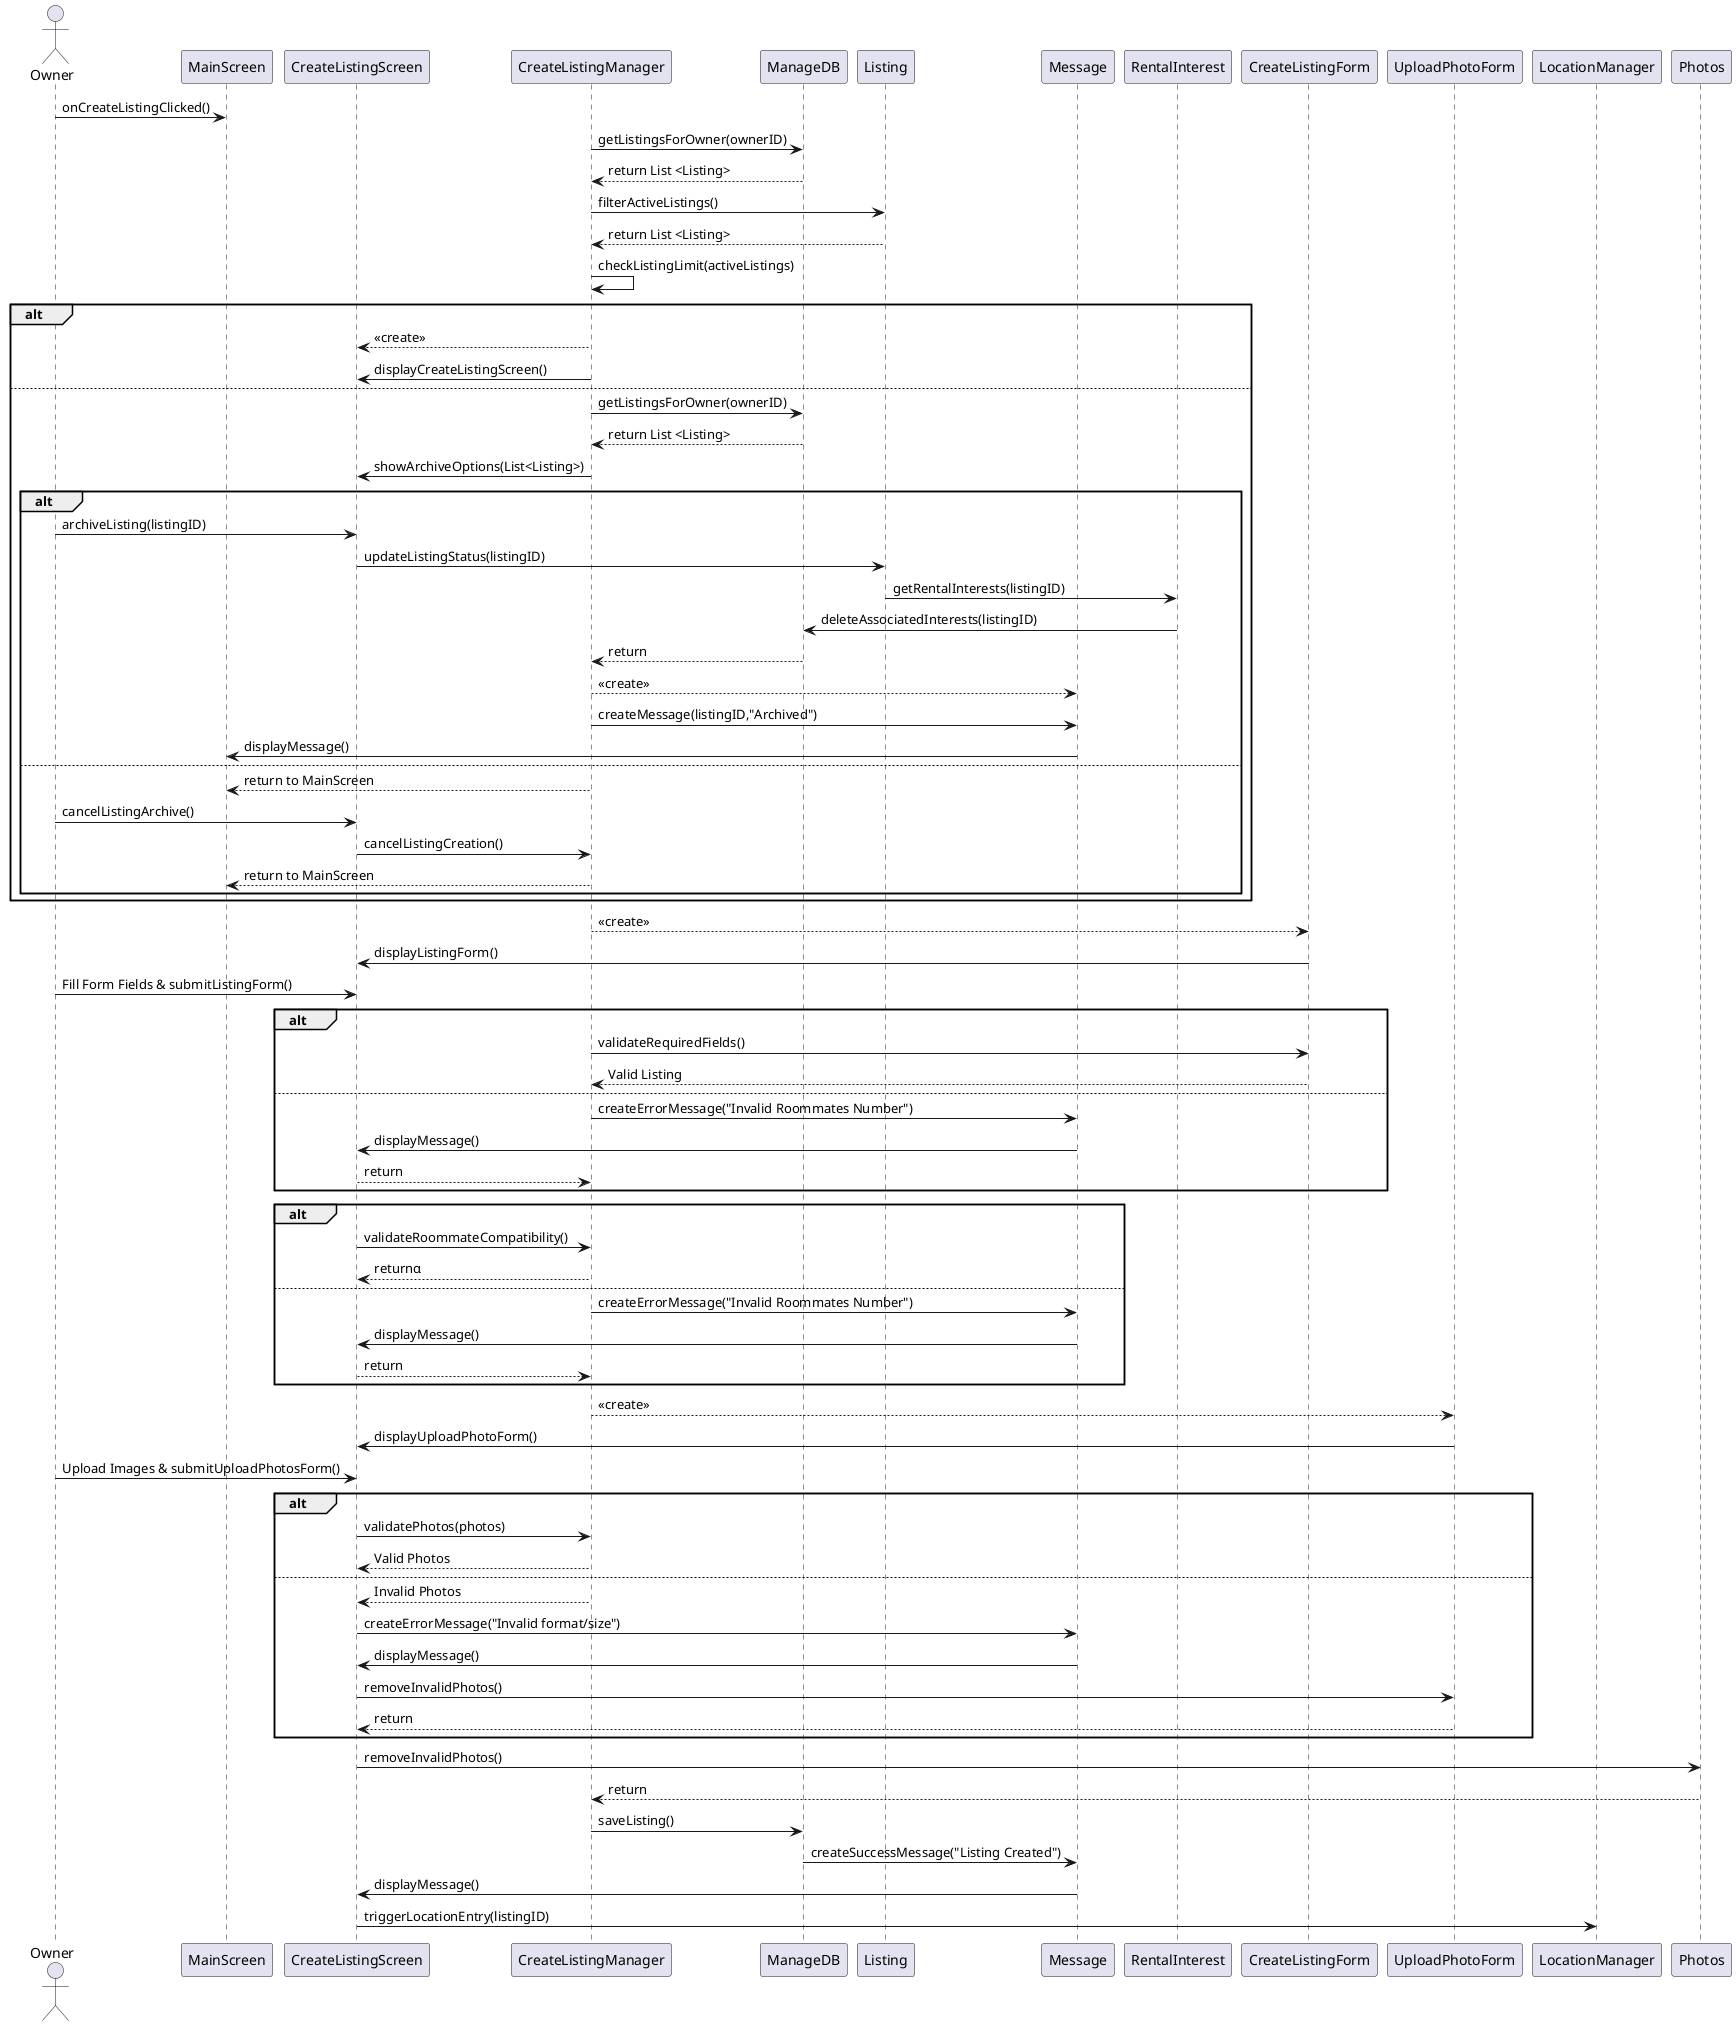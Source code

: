 @startuml
actor "Owner" as Owner
participant "MainScreen" as MainScreen
participant "CreateListingScreen" as CreateListingScreen
participant "CreateListingManager" as CreateListingManager
participant "ManageDB" as ManageDB
participant "Listing" as Listing
participant "Message" as Message
participant "RentalInterest" as RentalInterest
participant "CreateListingForm" as CreateListingForm
participant "UploadPhotoForm" as UploadPhotoForm
participant "LocationManager" as LocationManager
participant "Photos" as Photos


Owner -> MainScreen : onCreateListingClicked()
CreateListingManager -> ManageDB : getListingsForOwner(ownerID)
ManageDB --> CreateListingManager : return List <Listing>
CreateListingManager -> Listing : filterActiveListings()
"Listing" --> CreateListingManager : return List <Listing>
CreateListingManager -> CreateListingManager : checkListingLimit(activeListings)

alt
CreateListingManager --> CreateListingScreen : <<create>>
CreateListingManager -> CreateListingScreen : displayCreateListingScreen()
else
CreateListingManager -> ManageDB : getListingsForOwner(ownerID)
ManageDB --> CreateListingManager : return List <Listing>
CreateListingManager -> CreateListingScreen : showArchiveOptions(List<Listing>)
    alt
    Owner -> CreateListingScreen : archiveListing(listingID)
    CreateListingScreen -> Listing : updateListingStatus(listingID)
    Listing -> RentalInterest : getRentalInterests(listingID)
    RentalInterest -> ManageDB : deleteAssociatedInterests(listingID)
    ManageDB --> CreateListingManager : return
    CreateListingManager --> Message : <<create>>
    CreateListingManager -> Message : createMessage(listingID,"Archived")
    Message -> MainScreen : displayMessage()
    else
    CreateListingManager --> MainScreen : return to MainScreen
    Owner -> CreateListingScreen : cancelListingArchive()
    CreateListingScreen -> CreateListingManager : cancelListingCreation()
    CreateListingManager --> MainScreen : return to MainScreen
    end
end


CreateListingManager --> CreateListingForm : <<create>>
CreateListingForm -> CreateListingScreen : displayListingForm()
Owner -> CreateListingScreen : Fill Form Fields & submitListingForm()

alt
CreateListingManager -> CreateListingForm : validateRequiredFields()
CreateListingForm --> CreateListingManager : Valid Listing
else
CreateListingManager -> Message : createErrorMessage("Invalid Roommates Number")
Message -> CreateListingScreen : displayMessage()
CreateListingScreen --> CreateListingManager : return
end

alt
CreateListingScreen -> CreateListingManager : validateRoommateCompatibility()
CreateListingManager --> CreateListingScreen : returnα
else
CreateListingManager -> Message : createErrorMessage("Invalid Roommates Number")
Message -> CreateListingScreen : displayMessage()
CreateListingScreen --> CreateListingManager : return
end

CreateListingManager --> UploadPhotoForm : <<create>>
UploadPhotoForm -> CreateListingScreen : displayUploadPhotoForm()
Owner -> CreateListingScreen : Upload Images & submitUploadPhotosForm()

alt
CreateListingScreen -> CreateListingManager : validatePhotos(photos)
CreateListingManager --> CreateListingScreen : Valid Photos
else
CreateListingManager --> CreateListingScreen : Invalid Photos
CreateListingScreen -> Message : createErrorMessage("Invalid format/size")
Message -> CreateListingScreen : displayMessage()
CreateListingScreen -> UploadPhotoForm : removeInvalidPhotos()
UploadPhotoForm --> CreateListingScreen : return
end

CreateListingScreen -> Photos : removeInvalidPhotos()
Photos --> CreateListingManager : return
CreateListingManager -> ManageDB : saveListing()
ManageDB -> Message : createSuccessMessage("Listing Created")
Message -> CreateListingScreen : displayMessage()
CreateListingScreen -> LocationManager : triggerLocationEntry(listingID)
@enduml
